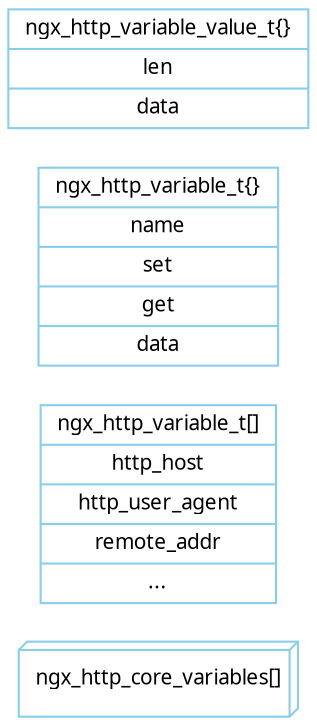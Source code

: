 digraph ngx_http_handle_request_header {

   rankdir=LR;
   node [shape=record, color=skyblue, fontname="Verdana", fontsize=10];
   edge [color=forestgreen, fontname="Verdana", fontsize=10];
   
   ngx_http_core_variables [shape="box3d", label="ngx_http_core_variables\[\]"];
   ngx_http_variable_array [label="<head>ngx_http_variable_t\[\]|<host>http_host|<user_agent>http_user_agent|<remote_addr>remote_addr|..."];
   ngx_http_variable_t [label="<head>ngx_http_variable_t\{\}|name|set|get|data"];
   ngx_http_variable_value_t [label="<head>ngx_http_variable_value_t\{\}|len|data"];
   

}